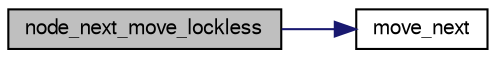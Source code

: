 digraph "node_next_move_lockless"
{
 // LATEX_PDF_SIZE
  bgcolor="transparent";
  edge [fontname="FreeSans",fontsize="10",labelfontname="FreeSans",labelfontsize="10"];
  node [fontname="FreeSans",fontsize="10",shape=record];
  rankdir="LR";
  Node1 [label="node_next_move_lockless",height=0.2,width=0.4,color="black", fillcolor="grey75", style="filled", fontcolor="black",tooltip="Get the next move of the move list."];
  Node1 -> Node2 [color="midnightblue",fontsize="10",style="solid",fontname="FreeSans"];
  Node2 [label="move_next",height=0.2,width=0.4,color="black",URL="$move_8c.html#a70f7e30cf2aa1dffdcde82ad10badab4",tooltip="Return the next move from the list."];
}
